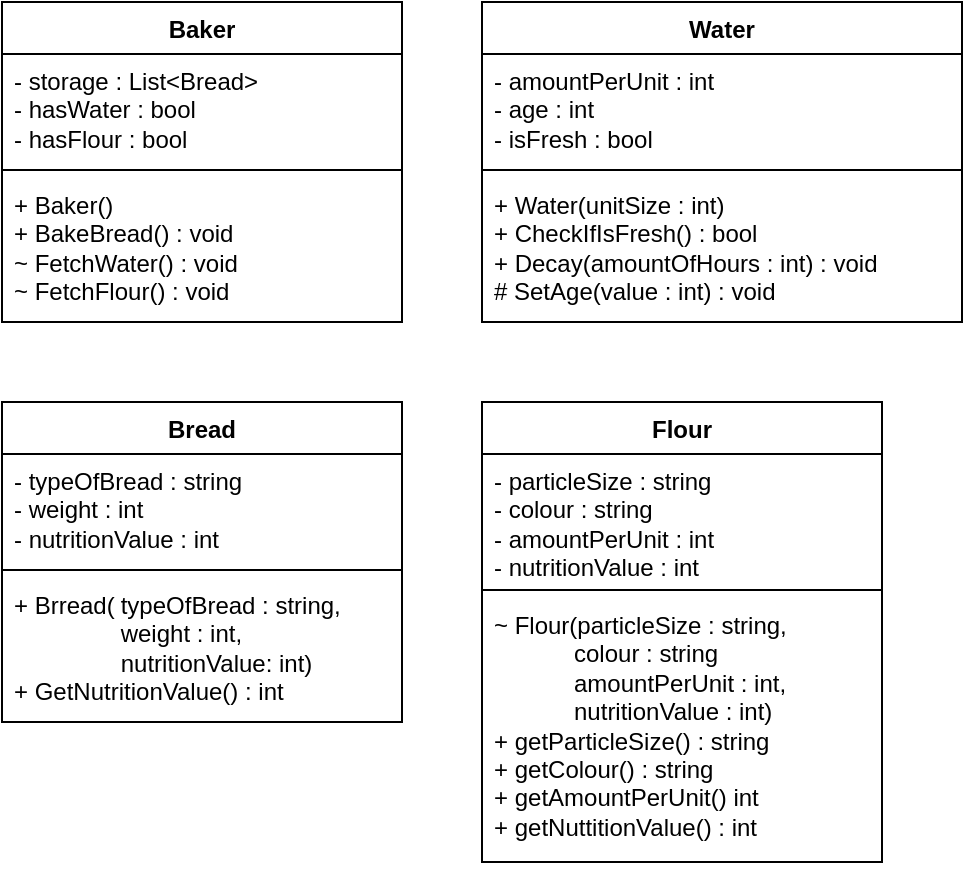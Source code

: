 <mxfile version="28.2.7">
  <diagram name="Seite-1" id="YE8oFiljuQkFRhypLCb8">
    <mxGraphModel dx="1143" dy="604" grid="1" gridSize="10" guides="1" tooltips="1" connect="1" arrows="1" fold="1" page="1" pageScale="1" pageWidth="827" pageHeight="1169" math="0" shadow="0">
      <root>
        <mxCell id="0" />
        <mxCell id="1" parent="0" />
        <mxCell id="5SmCWOZqy4q0GIJ6O8Qh-1" value="Baker" style="swimlane;fontStyle=1;align=center;verticalAlign=top;childLayout=stackLayout;horizontal=1;startSize=26;horizontalStack=0;resizeParent=1;resizeParentMax=0;resizeLast=0;collapsible=1;marginBottom=0;whiteSpace=wrap;html=1;" vertex="1" parent="1">
          <mxGeometry x="120" y="320" width="200" height="160" as="geometry" />
        </mxCell>
        <mxCell id="5SmCWOZqy4q0GIJ6O8Qh-2" value="- storage : List&amp;lt;Bread&amp;gt;&lt;div&gt;- hasWater : bool&lt;/div&gt;&lt;div&gt;- hasFlour : bool&lt;/div&gt;" style="text;strokeColor=none;fillColor=none;align=left;verticalAlign=top;spacingLeft=4;spacingRight=4;overflow=hidden;rotatable=0;points=[[0,0.5],[1,0.5]];portConstraint=eastwest;whiteSpace=wrap;html=1;" vertex="1" parent="5SmCWOZqy4q0GIJ6O8Qh-1">
          <mxGeometry y="26" width="200" height="54" as="geometry" />
        </mxCell>
        <mxCell id="5SmCWOZqy4q0GIJ6O8Qh-3" value="" style="line;strokeWidth=1;fillColor=none;align=left;verticalAlign=middle;spacingTop=-1;spacingLeft=3;spacingRight=3;rotatable=0;labelPosition=right;points=[];portConstraint=eastwest;strokeColor=inherit;" vertex="1" parent="5SmCWOZqy4q0GIJ6O8Qh-1">
          <mxGeometry y="80" width="200" height="8" as="geometry" />
        </mxCell>
        <mxCell id="5SmCWOZqy4q0GIJ6O8Qh-4" value="+ Baker()&lt;div&gt;+ BakeBread() : void&lt;/div&gt;&lt;div&gt;~ FetchWater()&amp;nbsp;&lt;span style=&quot;background-color: transparent; color: light-dark(rgb(0, 0, 0), rgb(255, 255, 255));&quot;&gt;: void&lt;/span&gt;&lt;/div&gt;&lt;div&gt;~ FetchFlour()&amp;nbsp;&lt;span style=&quot;background-color: transparent; color: light-dark(rgb(0, 0, 0), rgb(255, 255, 255));&quot;&gt;: void&lt;/span&gt;&lt;/div&gt;" style="text;strokeColor=none;fillColor=none;align=left;verticalAlign=top;spacingLeft=4;spacingRight=4;overflow=hidden;rotatable=0;points=[[0,0.5],[1,0.5]];portConstraint=eastwest;whiteSpace=wrap;html=1;" vertex="1" parent="5SmCWOZqy4q0GIJ6O8Qh-1">
          <mxGeometry y="88" width="200" height="72" as="geometry" />
        </mxCell>
        <mxCell id="5SmCWOZqy4q0GIJ6O8Qh-5" value="Bread" style="swimlane;fontStyle=1;align=center;verticalAlign=top;childLayout=stackLayout;horizontal=1;startSize=26;horizontalStack=0;resizeParent=1;resizeParentMax=0;resizeLast=0;collapsible=1;marginBottom=0;whiteSpace=wrap;html=1;" vertex="1" parent="1">
          <mxGeometry x="120" y="520" width="200" height="160" as="geometry" />
        </mxCell>
        <mxCell id="5SmCWOZqy4q0GIJ6O8Qh-6" value="- typeOfBread : string&lt;div&gt;- weight : int&lt;/div&gt;&lt;div&gt;- nutritionValue : int&lt;/div&gt;" style="text;strokeColor=none;fillColor=none;align=left;verticalAlign=top;spacingLeft=4;spacingRight=4;overflow=hidden;rotatable=0;points=[[0,0.5],[1,0.5]];portConstraint=eastwest;whiteSpace=wrap;html=1;" vertex="1" parent="5SmCWOZqy4q0GIJ6O8Qh-5">
          <mxGeometry y="26" width="200" height="54" as="geometry" />
        </mxCell>
        <mxCell id="5SmCWOZqy4q0GIJ6O8Qh-7" value="" style="line;strokeWidth=1;fillColor=none;align=left;verticalAlign=middle;spacingTop=-1;spacingLeft=3;spacingRight=3;rotatable=0;labelPosition=right;points=[];portConstraint=eastwest;strokeColor=inherit;" vertex="1" parent="5SmCWOZqy4q0GIJ6O8Qh-5">
          <mxGeometry y="80" width="200" height="8" as="geometry" />
        </mxCell>
        <mxCell id="5SmCWOZqy4q0GIJ6O8Qh-8" value="+ Brread(&lt;span style=&quot;white-space: pre;&quot;&gt;&#x9;&lt;/span&gt;typeOfBread : string,&lt;div&gt;&lt;span style=&quot;white-space: pre;&quot;&gt;&#x9;&lt;/span&gt;&lt;span style=&quot;white-space: pre;&quot;&gt;&#x9;&lt;/span&gt;weight : int,&lt;br&gt;&lt;/div&gt;&lt;div&gt;&lt;span style=&quot;white-space: pre;&quot;&gt;&#x9;&lt;/span&gt;&lt;span style=&quot;white-space: pre;&quot;&gt;&#x9;&lt;/span&gt;nutritionValue: int)&lt;br&gt;&lt;/div&gt;&lt;div&gt;+ GetNutritionValue() : int&lt;/div&gt;" style="text;strokeColor=none;fillColor=none;align=left;verticalAlign=top;spacingLeft=4;spacingRight=4;overflow=hidden;rotatable=0;points=[[0,0.5],[1,0.5]];portConstraint=eastwest;whiteSpace=wrap;html=1;" vertex="1" parent="5SmCWOZqy4q0GIJ6O8Qh-5">
          <mxGeometry y="88" width="200" height="72" as="geometry" />
        </mxCell>
        <mxCell id="5SmCWOZqy4q0GIJ6O8Qh-9" value="Flour" style="swimlane;fontStyle=1;align=center;verticalAlign=top;childLayout=stackLayout;horizontal=1;startSize=26;horizontalStack=0;resizeParent=1;resizeParentMax=0;resizeLast=0;collapsible=1;marginBottom=0;whiteSpace=wrap;html=1;" vertex="1" parent="1">
          <mxGeometry x="360" y="520" width="200" height="230" as="geometry" />
        </mxCell>
        <mxCell id="5SmCWOZqy4q0GIJ6O8Qh-10" value="- particleSize : string&lt;div&gt;- colour : string&lt;/div&gt;&lt;div&gt;- amountPerUnit : int&lt;/div&gt;&lt;div&gt;- nutritionValue : int&lt;/div&gt;" style="text;strokeColor=none;fillColor=none;align=left;verticalAlign=top;spacingLeft=4;spacingRight=4;overflow=hidden;rotatable=0;points=[[0,0.5],[1,0.5]];portConstraint=eastwest;whiteSpace=wrap;html=1;" vertex="1" parent="5SmCWOZqy4q0GIJ6O8Qh-9">
          <mxGeometry y="26" width="200" height="64" as="geometry" />
        </mxCell>
        <mxCell id="5SmCWOZqy4q0GIJ6O8Qh-11" value="" style="line;strokeWidth=1;fillColor=none;align=left;verticalAlign=middle;spacingTop=-1;spacingLeft=3;spacingRight=3;rotatable=0;labelPosition=right;points=[];portConstraint=eastwest;strokeColor=inherit;" vertex="1" parent="5SmCWOZqy4q0GIJ6O8Qh-9">
          <mxGeometry y="90" width="200" height="8" as="geometry" />
        </mxCell>
        <mxCell id="5SmCWOZqy4q0GIJ6O8Qh-12" value="~ Flour(particleSize : string,&lt;div&gt;&lt;span style=&quot;white-space: pre;&quot;&gt;&#x9;&lt;/span&gt;&amp;nbsp; &amp;nbsp; colour : string&lt;br&gt;&lt;/div&gt;&lt;div&gt;&lt;span style=&quot;white-space: pre;&quot;&gt;&#x9;&lt;/span&gt;&amp;nbsp; &amp;nbsp; amountPerUnit : int,&lt;br&gt;&lt;/div&gt;&lt;div&gt;&lt;span style=&quot;white-space: pre;&quot;&gt;&#x9;&lt;/span&gt;&amp;nbsp; &amp;nbsp; nutritionValue : int)&lt;br&gt;&lt;/div&gt;&lt;div&gt;+ getParticleSize() : string&lt;/div&gt;&lt;div&gt;+ getColour() : string&lt;/div&gt;&lt;div&gt;+ getAmountPerUnit() int&lt;/div&gt;&lt;div&gt;+ getNuttitionValue() : int&lt;/div&gt;" style="text;strokeColor=none;fillColor=none;align=left;verticalAlign=top;spacingLeft=4;spacingRight=4;overflow=hidden;rotatable=0;points=[[0,0.5],[1,0.5]];portConstraint=eastwest;whiteSpace=wrap;html=1;" vertex="1" parent="5SmCWOZqy4q0GIJ6O8Qh-9">
          <mxGeometry y="98" width="200" height="132" as="geometry" />
        </mxCell>
        <mxCell id="5SmCWOZqy4q0GIJ6O8Qh-13" value="Water" style="swimlane;fontStyle=1;align=center;verticalAlign=top;childLayout=stackLayout;horizontal=1;startSize=26;horizontalStack=0;resizeParent=1;resizeParentMax=0;resizeLast=0;collapsible=1;marginBottom=0;whiteSpace=wrap;html=1;" vertex="1" parent="1">
          <mxGeometry x="360" y="320" width="240" height="160" as="geometry" />
        </mxCell>
        <mxCell id="5SmCWOZqy4q0GIJ6O8Qh-14" value="- amountPerUnit : int&lt;div&gt;- age : int&lt;/div&gt;&lt;div&gt;- isFresh : bool&lt;/div&gt;" style="text;strokeColor=none;fillColor=none;align=left;verticalAlign=top;spacingLeft=4;spacingRight=4;overflow=hidden;rotatable=0;points=[[0,0.5],[1,0.5]];portConstraint=eastwest;whiteSpace=wrap;html=1;" vertex="1" parent="5SmCWOZqy4q0GIJ6O8Qh-13">
          <mxGeometry y="26" width="240" height="54" as="geometry" />
        </mxCell>
        <mxCell id="5SmCWOZqy4q0GIJ6O8Qh-15" value="" style="line;strokeWidth=1;fillColor=none;align=left;verticalAlign=middle;spacingTop=-1;spacingLeft=3;spacingRight=3;rotatable=0;labelPosition=right;points=[];portConstraint=eastwest;strokeColor=inherit;" vertex="1" parent="5SmCWOZqy4q0GIJ6O8Qh-13">
          <mxGeometry y="80" width="240" height="8" as="geometry" />
        </mxCell>
        <mxCell id="5SmCWOZqy4q0GIJ6O8Qh-16" value="+ Water(unitSize : int)&lt;div&gt;+ CheckIfIsFresh() : bool&lt;/div&gt;&lt;div&gt;+ Decay(amountOfHours : int) : void&lt;/div&gt;&lt;div&gt;# SetAge(value : int) : void&lt;/div&gt;" style="text;strokeColor=none;fillColor=none;align=left;verticalAlign=top;spacingLeft=4;spacingRight=4;overflow=hidden;rotatable=0;points=[[0,0.5],[1,0.5]];portConstraint=eastwest;whiteSpace=wrap;html=1;" vertex="1" parent="5SmCWOZqy4q0GIJ6O8Qh-13">
          <mxGeometry y="88" width="240" height="72" as="geometry" />
        </mxCell>
      </root>
    </mxGraphModel>
  </diagram>
</mxfile>
